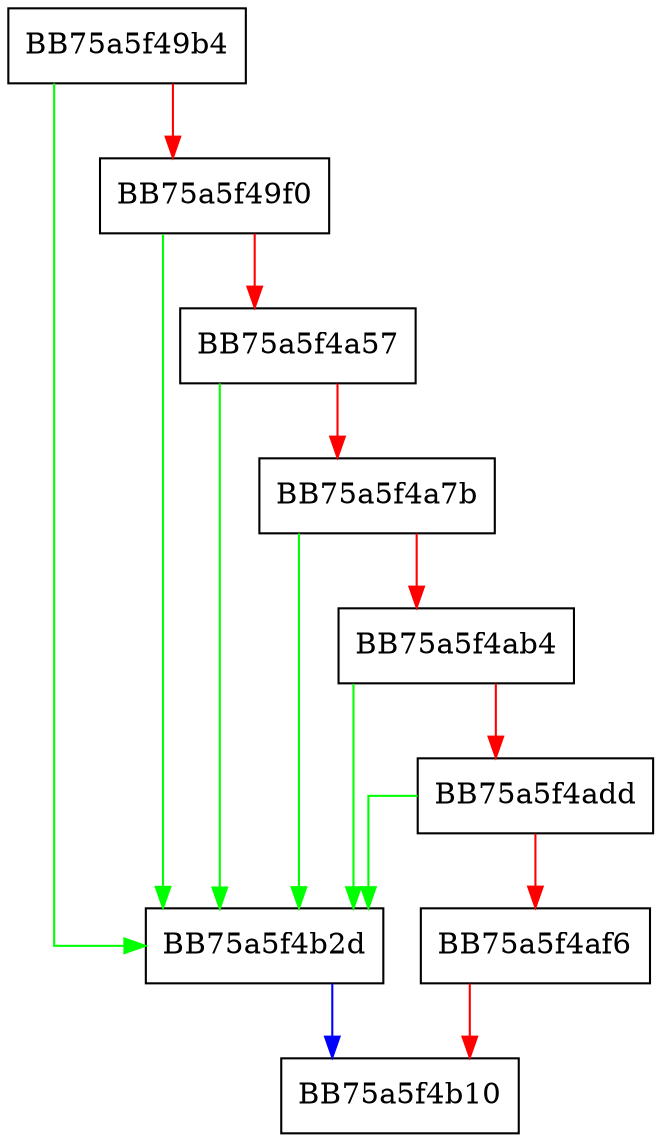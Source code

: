 digraph pushPostfixExprTree {
  node [shape="box"];
  graph [splines=ortho];
  BB75a5f49b4 -> BB75a5f4b2d [color="green"];
  BB75a5f49b4 -> BB75a5f49f0 [color="red"];
  BB75a5f49f0 -> BB75a5f4b2d [color="green"];
  BB75a5f49f0 -> BB75a5f4a57 [color="red"];
  BB75a5f4a57 -> BB75a5f4b2d [color="green"];
  BB75a5f4a57 -> BB75a5f4a7b [color="red"];
  BB75a5f4a7b -> BB75a5f4b2d [color="green"];
  BB75a5f4a7b -> BB75a5f4ab4 [color="red"];
  BB75a5f4ab4 -> BB75a5f4b2d [color="green"];
  BB75a5f4ab4 -> BB75a5f4add [color="red"];
  BB75a5f4add -> BB75a5f4b2d [color="green"];
  BB75a5f4add -> BB75a5f4af6 [color="red"];
  BB75a5f4af6 -> BB75a5f4b10 [color="red"];
  BB75a5f4b2d -> BB75a5f4b10 [color="blue"];
}